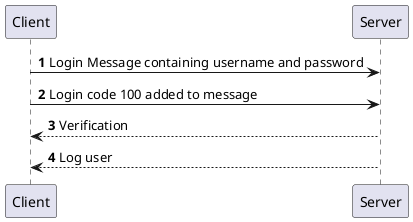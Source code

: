 @startuml
'https://plantuml.com/sequence-diagram

autonumber

Client -> Server: Login Message containing username and password
Client -> Server: Login code 100 added to message

Client <-- Server: Verification
Client <-- Server: Log user
@enduml